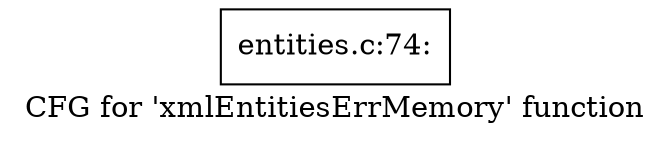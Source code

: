 digraph "CFG for 'xmlEntitiesErrMemory' function" {
	label="CFG for 'xmlEntitiesErrMemory' function";

	Node0x4b91e20 [shape=record,label="{entities.c:74:}"];
}
